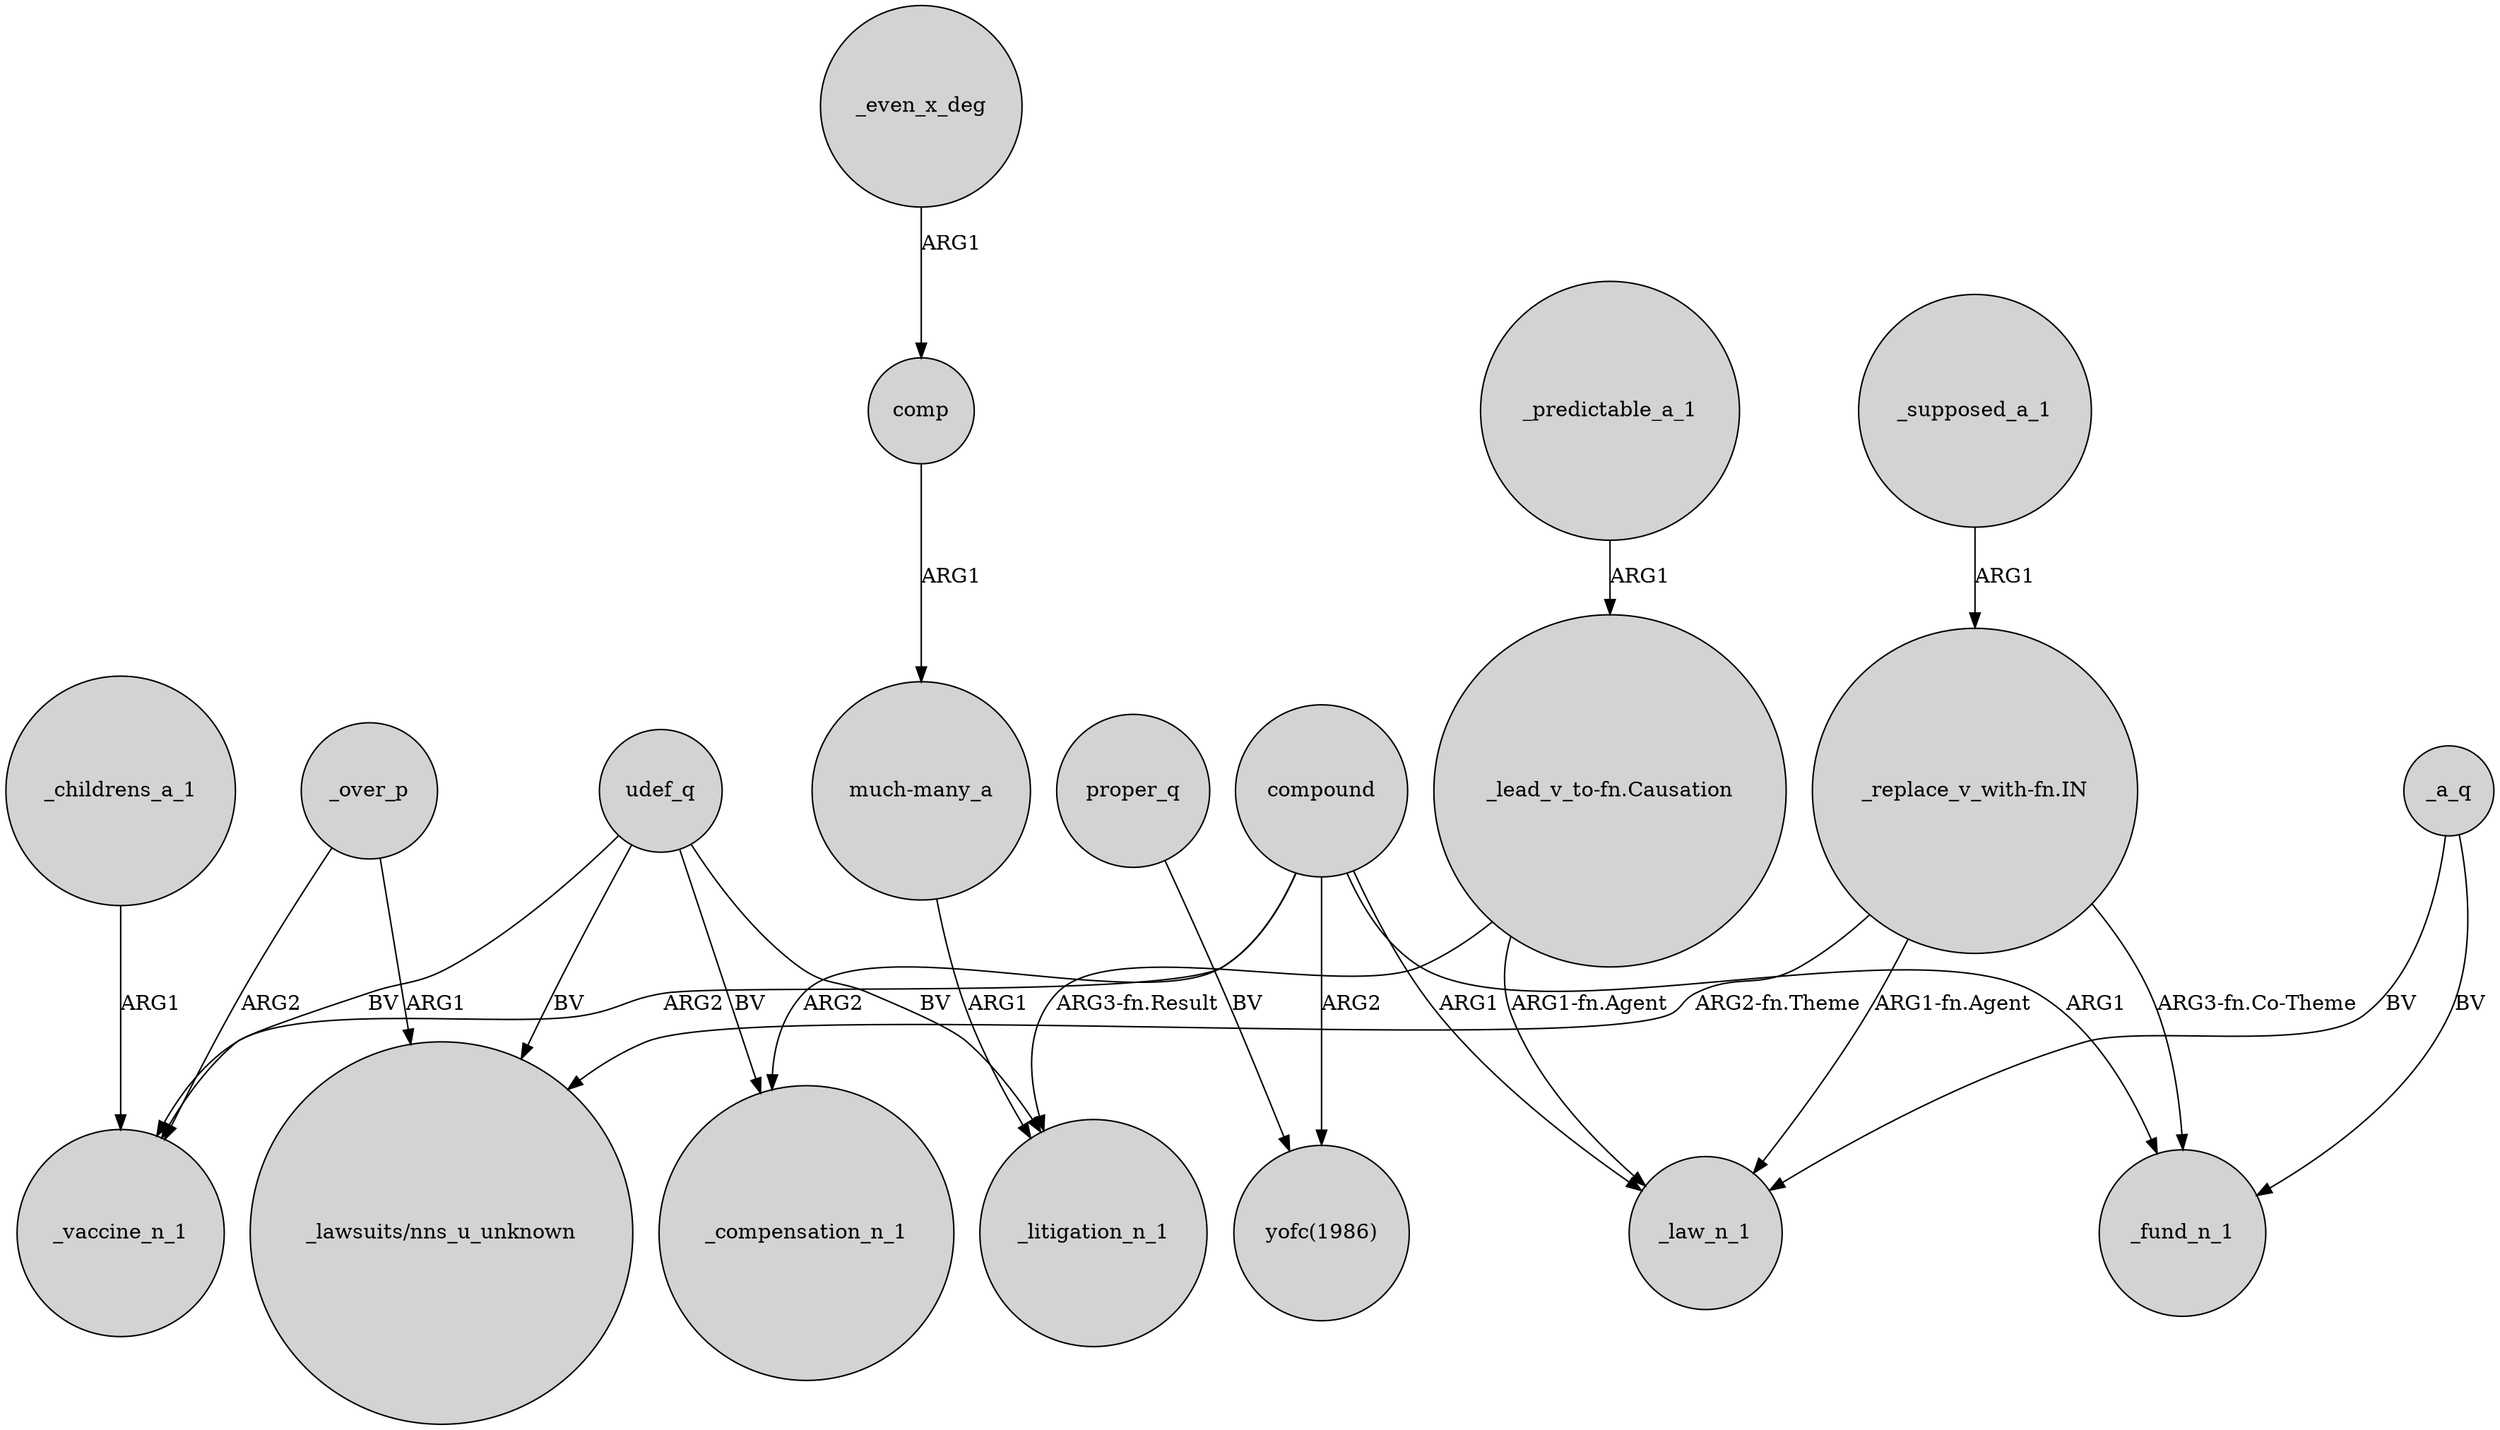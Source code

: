 digraph {
	node [shape=circle style=filled]
	udef_q -> _vaccine_n_1 [label=BV]
	udef_q -> _compensation_n_1 [label=BV]
	_predictable_a_1 -> "_lead_v_to-fn.Causation" [label=ARG1]
	compound -> _compensation_n_1 [label=ARG2]
	_supposed_a_1 -> "_replace_v_with-fn.IN" [label=ARG1]
	compound -> _vaccine_n_1 [label=ARG2]
	udef_q -> _litigation_n_1 [label=BV]
	_over_p -> _vaccine_n_1 [label=ARG2]
	"_replace_v_with-fn.IN" -> _law_n_1 [label="ARG1-fn.Agent"]
	udef_q -> "_lawsuits/nns_u_unknown" [label=BV]
	"much-many_a" -> _litigation_n_1 [label=ARG1]
	_childrens_a_1 -> _vaccine_n_1 [label=ARG1]
	"_replace_v_with-fn.IN" -> _fund_n_1 [label="ARG3-fn.Co-Theme"]
	_even_x_deg -> comp [label=ARG1]
	_a_q -> _fund_n_1 [label=BV]
	_a_q -> _law_n_1 [label=BV]
	comp -> "much-many_a" [label=ARG1]
	"_lead_v_to-fn.Causation" -> _law_n_1 [label="ARG1-fn.Agent"]
	proper_q -> "yofc(1986)" [label=BV]
	compound -> "yofc(1986)" [label=ARG2]
	compound -> _law_n_1 [label=ARG1]
	"_replace_v_with-fn.IN" -> "_lawsuits/nns_u_unknown" [label="ARG2-fn.Theme"]
	_over_p -> "_lawsuits/nns_u_unknown" [label=ARG1]
	"_lead_v_to-fn.Causation" -> _litigation_n_1 [label="ARG3-fn.Result"]
	compound -> _fund_n_1 [label=ARG1]
}
